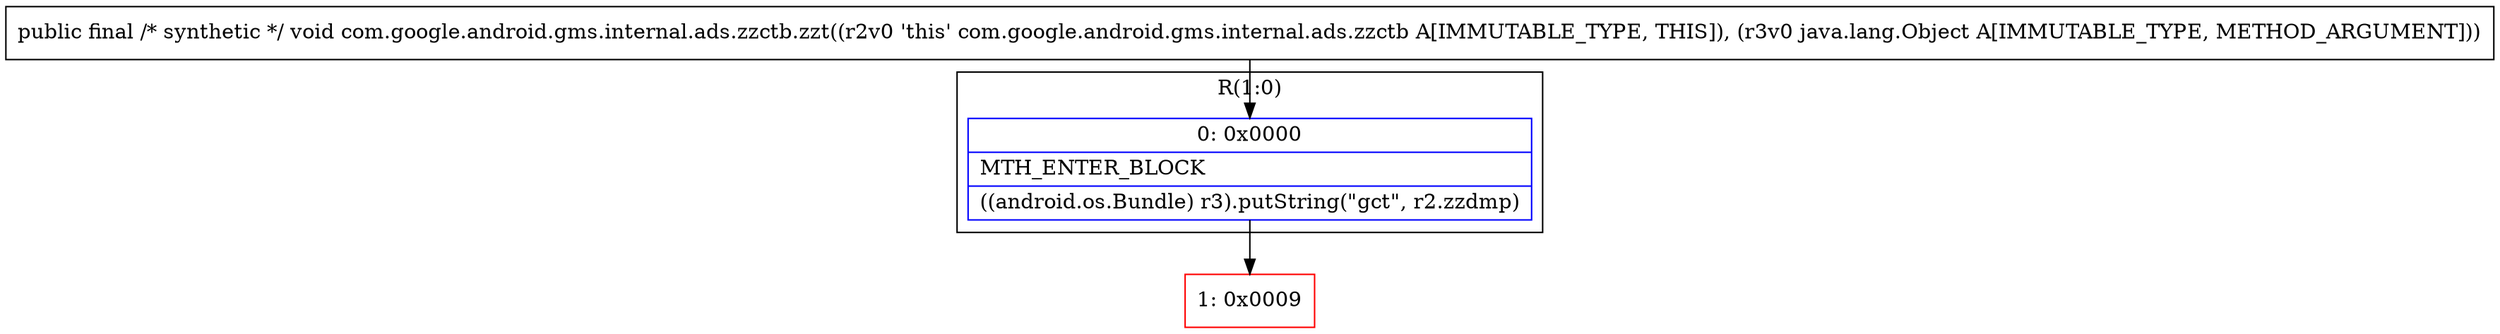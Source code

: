 digraph "CFG forcom.google.android.gms.internal.ads.zzctb.zzt(Ljava\/lang\/Object;)V" {
subgraph cluster_Region_75270676 {
label = "R(1:0)";
node [shape=record,color=blue];
Node_0 [shape=record,label="{0\:\ 0x0000|MTH_ENTER_BLOCK\l|((android.os.Bundle) r3).putString(\"gct\", r2.zzdmp)\l}"];
}
Node_1 [shape=record,color=red,label="{1\:\ 0x0009}"];
MethodNode[shape=record,label="{public final \/* synthetic *\/ void com.google.android.gms.internal.ads.zzctb.zzt((r2v0 'this' com.google.android.gms.internal.ads.zzctb A[IMMUTABLE_TYPE, THIS]), (r3v0 java.lang.Object A[IMMUTABLE_TYPE, METHOD_ARGUMENT])) }"];
MethodNode -> Node_0;
Node_0 -> Node_1;
}

